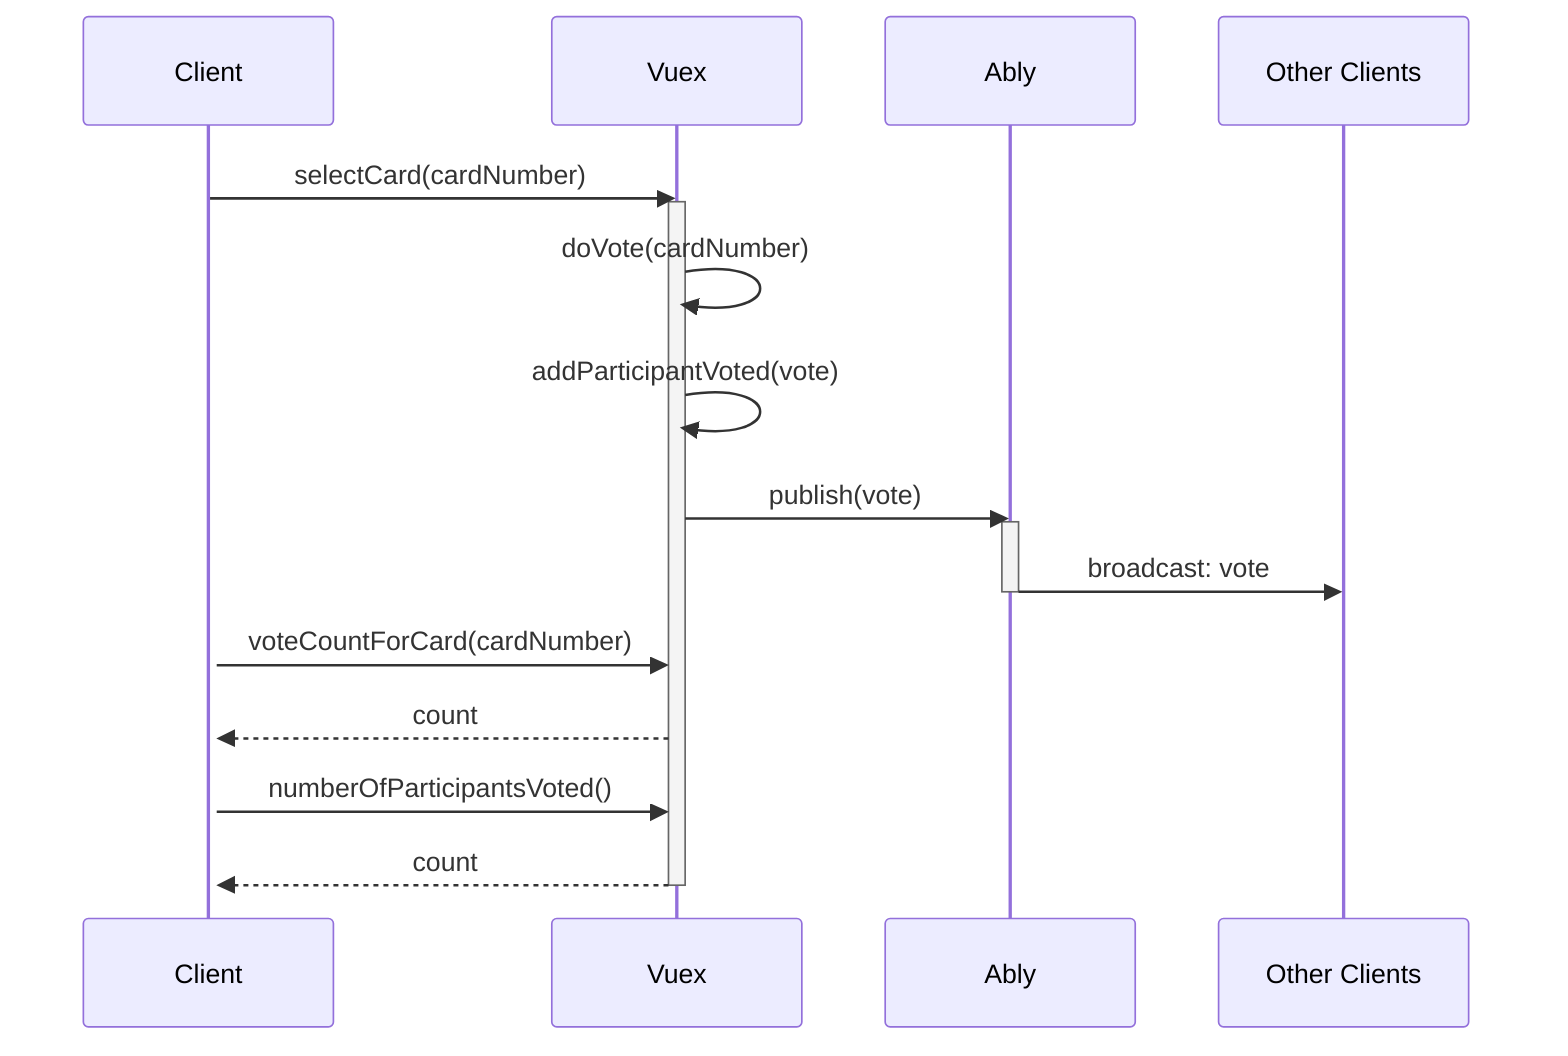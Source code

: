 sequenceDiagram
    Client->>Vuex: selectCard(cardNumber)
    activate Client
    activate Vuex
    Vuex->>Vuex: doVote(cardNumber)
    Vuex->>Vuex: addParticipantVoted(vote)
    Vuex->>Ably: publish(vote)
    activate Ably
    Ably->>Other Clients: broadcast: vote
    deactivate Ably
    Client->>Vuex: voteCountForCard(cardNumber)
    Vuex-->>Client: count
    Client->>Vuex: numberOfParticipantsVoted()
    Vuex-->>Client: count
    deactivate Vuex